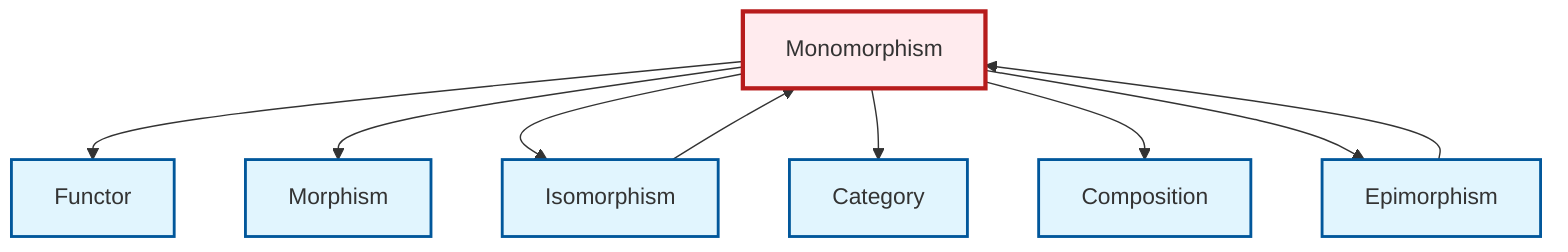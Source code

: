 graph TD
    classDef definition fill:#e1f5fe,stroke:#01579b,stroke-width:2px
    classDef theorem fill:#f3e5f5,stroke:#4a148c,stroke-width:2px
    classDef axiom fill:#fff3e0,stroke:#e65100,stroke-width:2px
    classDef example fill:#e8f5e9,stroke:#1b5e20,stroke-width:2px
    classDef current fill:#ffebee,stroke:#b71c1c,stroke-width:3px
    def-category["Category"]:::definition
    def-monomorphism["Monomorphism"]:::definition
    def-epimorphism["Epimorphism"]:::definition
    def-composition["Composition"]:::definition
    def-morphism["Morphism"]:::definition
    def-isomorphism["Isomorphism"]:::definition
    def-functor["Functor"]:::definition
    def-monomorphism --> def-functor
    def-monomorphism --> def-morphism
    def-monomorphism --> def-isomorphism
    def-monomorphism --> def-category
    def-isomorphism --> def-monomorphism
    def-monomorphism --> def-composition
    def-epimorphism --> def-monomorphism
    def-monomorphism --> def-epimorphism
    class def-monomorphism current